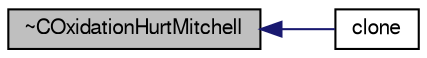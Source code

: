 digraph "~COxidationHurtMitchell"
{
  bgcolor="transparent";
  edge [fontname="FreeSans",fontsize="10",labelfontname="FreeSans",labelfontsize="10"];
  node [fontname="FreeSans",fontsize="10",shape=record];
  rankdir="LR";
  Node95 [label="~COxidationHurtMitchell",height=0.2,width=0.4,color="black", fillcolor="grey75", style="filled", fontcolor="black"];
  Node95 -> Node96 [dir="back",color="midnightblue",fontsize="10",style="solid",fontname="FreeSans"];
  Node96 [label="clone",height=0.2,width=0.4,color="black",URL="$a23618.html#a95a64b2a3c8105f645755a2c0c4d9881",tooltip="Construct and return a clone. "];
}
